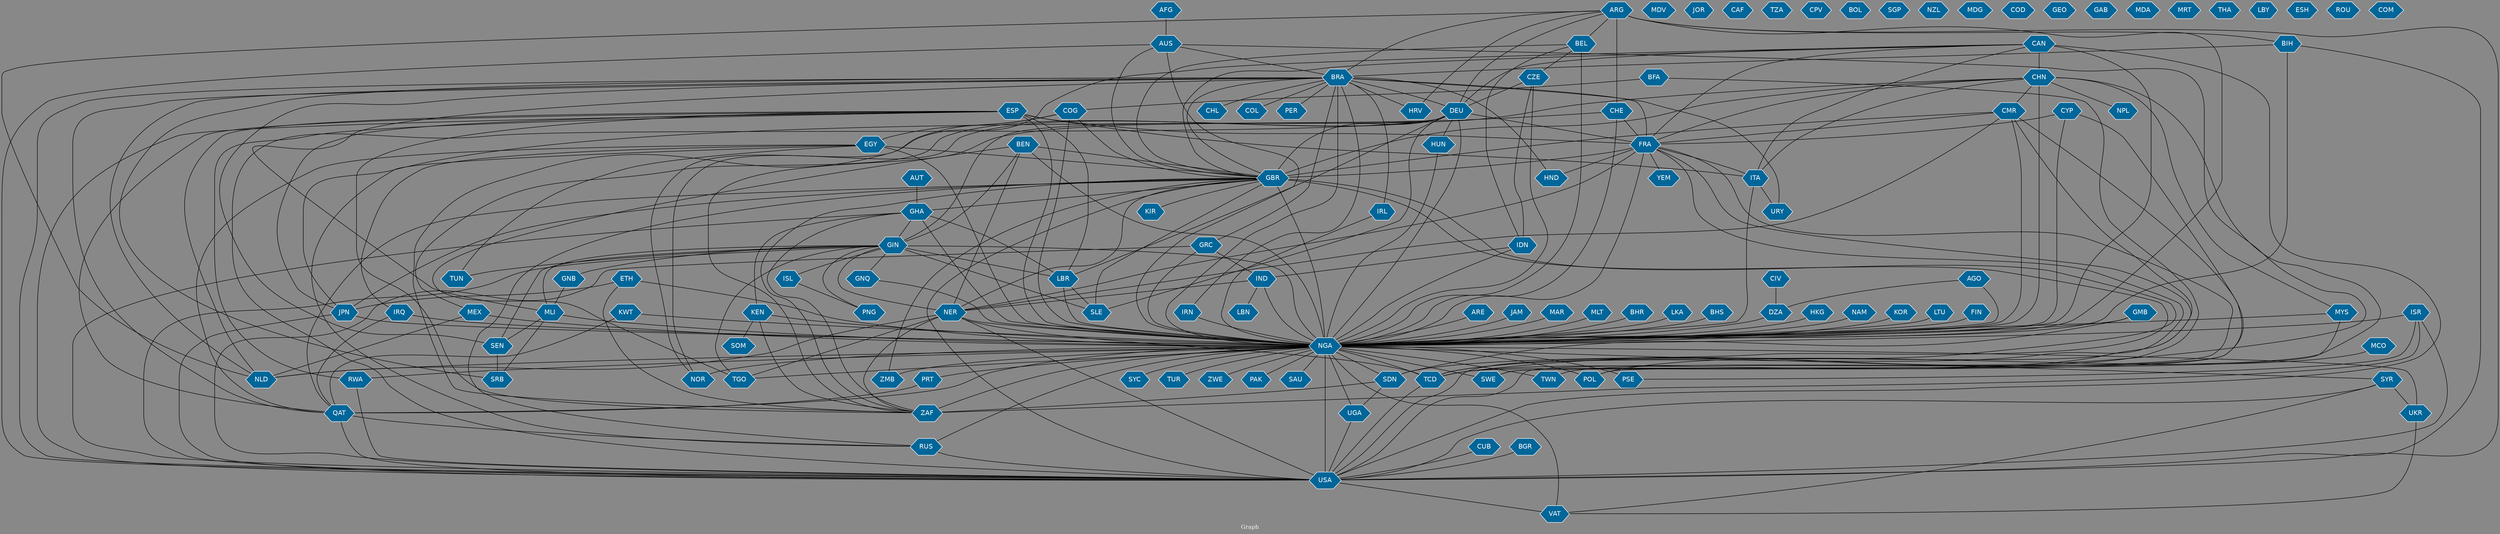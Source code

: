 // Countries together in item graph
graph {
	graph [bgcolor="#888888" fontcolor=white fontsize=12 label="Graph" outputorder=edgesfirst overlap=prism]
	node [color=white fillcolor="#006699" fontcolor=white fontname=Helvetica shape=hexagon style=filled]
	edge [arrowhead=open color=black fontcolor=white fontname=Courier fontsize=12]
		NGA [label=NGA]
		BRA [label=BRA]
		USA [label=USA]
		CMR [label=CMR]
		DEU [label=DEU]
		GBR [label=GBR]
		ARE [label=ARE]
		FRA [label=FRA]
		JAM [label=JAM]
		EGY [label=EGY]
		ETH [label=ETH]
		AUS [label=AUS]
		BEN [label=BEN]
		TUR [label=TUR]
		ARG [label=ARG]
		MDV [label=MDV]
		LBR [label=LBR]
		NER [label=NER]
		COG [label=COG]
		JOR [label=JOR]
		CHN [label=CHN]
		ITA [label=ITA]
		CHE [label=CHE]
		CAN [label=CAN]
		IRN [label=IRN]
		ESP [label=ESP]
		KEN [label=KEN]
		JPN [label=JPN]
		PSE [label=PSE]
		URY [label=URY]
		SLE [label=SLE]
		ZAF [label=ZAF]
		BIH [label=BIH]
		GHA [label=GHA]
		NLD [label=NLD]
		MEX [label=MEX]
		TCD [label=TCD]
		MAR [label=MAR]
		IDN [label=IDN]
		CAF [label=CAF]
		IND [label=IND]
		PAK [label=PAK]
		TWN [label=TWN]
		UKR [label=UKR]
		MLT [label=MLT]
		BHR [label=BHR]
		TZA [label=TZA]
		RUS [label=RUS]
		LBN [label=LBN]
		QAT [label=QAT]
		BEL [label=BEL]
		TGO [label=TGO]
		CUB [label=CUB]
		MCO [label=MCO]
		GIN [label=GIN]
		PNG [label=PNG]
		ISL [label=ISL]
		ISR [label=ISR]
		LKA [label=LKA]
		GNQ [label=GNQ]
		PRT [label=PRT]
		SDN [label=SDN]
		SAU [label=SAU]
		UGA [label=UGA]
		CPV [label=CPV]
		HRV [label=HRV]
		KWT [label=KWT]
		MYS [label=MYS]
		BHS [label=BHS]
		POL [label=POL]
		CIV [label=CIV]
		BFA [label=BFA]
		SEN [label=SEN]
		BOL [label=BOL]
		CYP [label=CYP]
		SWE [label=SWE]
		SGP [label=SGP]
		NPL [label=NPL]
		GRC [label=GRC]
		SOM [label=SOM]
		AUT [label=AUT]
		SRB [label=SRB]
		MLI [label=MLI]
		NZL [label=NZL]
		MDG [label=MDG]
		CZE [label=CZE]
		DZA [label=DZA]
		GMB [label=GMB]
		IRL [label=IRL]
		CHL [label=CHL]
		AGO [label=AGO]
		VAT [label=VAT]
		RWA [label=RWA]
		ZMB [label=ZMB]
		SYC [label=SYC]
		HND [label=HND]
		NOR [label=NOR]
		COD [label=COD]
		SYR [label=SYR]
		GEO [label=GEO]
		GAB [label=GAB]
		TUN [label=TUN]
		GNB [label=GNB]
		YEM [label=YEM]
		ZWE [label=ZWE]
		MDA [label=MDA]
		KIR [label=KIR]
		HKG [label=HKG]
		NAM [label=NAM]
		HUN [label=HUN]
		MRT [label=MRT]
		THA [label=THA]
		COL [label=COL]
		LBY [label=LBY]
		PER [label=PER]
		IRQ [label=IRQ]
		KOR [label=KOR]
		LTU [label=LTU]
		ESH [label=ESH]
		AFG [label=AFG]
		ROU [label=ROU]
		COM [label=COM]
		BGR [label=BGR]
		FIN [label=FIN]
			CMR -- NER [weight=2]
			DEU -- GIN [weight=1]
			NGA -- UKR [weight=6]
			USA -- VAT [weight=2]
			BRA -- HRV [weight=2]
			KEN -- SOM [weight=1]
			CHN -- NPL [weight=1]
			GBR -- KIR [weight=1]
			ARE -- NGA [weight=1]
			CAN -- USA [weight=1]
			DEU -- FRA [weight=3]
			ARG -- USA [weight=1]
			AUS -- TCD [weight=1]
			CMR -- TCD [weight=3]
			GHA -- GIN [weight=1]
			CHN -- CMR [weight=3]
			GMB -- SDN [weight=1]
			CAN -- NOR [weight=1]
			CAN -- GBR [weight=1]
			MLI -- SEN [weight=1]
			ESP -- RWA [weight=1]
			GBR -- GHA [weight=1]
			MYS -- NGA [weight=3]
			MLT -- NGA [weight=1]
			JAM -- NGA [weight=1]
			EGY -- TUN [weight=1]
			CUB -- USA [weight=1]
			GHA -- NGA [weight=14]
			NGA -- RWA [weight=1]
			DEU -- GBR [weight=1]
			BRA -- USA [weight=2]
			NGA -- NOR [weight=3]
			CMR -- USA [weight=1]
			IRQ -- QAT [weight=1]
			CIV -- DZA [weight=1]
			GIN -- NGA [weight=6]
			MEX -- NLD [weight=1]
			CHN -- ZAF [weight=1]
			BIH -- BRA [weight=2]
			BHS -- NGA [weight=4]
			NGA -- SYC [weight=1]
			LTU -- NGA [weight=1]
			FRA -- HND [weight=2]
			ARG -- DEU [weight=1]
			ESP -- ZAF [weight=1]
			FRA -- YEM [weight=1]
			GIN -- ISL [weight=1]
			GIN -- TGO [weight=1]
			ETH -- JPN [weight=1]
			MLI -- NGA [weight=3]
			GIN -- SEN [weight=1]
			COG -- NGA [weight=5]
			GBR -- JPN [weight=1]
			CZE -- DEU [weight=1]
			FRA -- GBR [weight=2]
			ISR -- NGA [weight=7]
			ARG -- BIH [weight=1]
			ITA -- NGA [weight=5]
			AUS -- NGA [weight=1]
			DEU -- MEX [weight=1]
			NGA -- SAU [weight=2]
			BRA -- GRC [weight=1]
			NGA -- USA [weight=163]
			JPN -- USA [weight=1]
			BEL -- CZE [weight=1]
			CMR -- GBR [weight=1]
			EGY -- QAT [weight=1]
			BRA -- MLI [weight=1]
			KEN -- NGA [weight=6]
			AUS -- USA [weight=1]
			QAT -- USA [weight=2]
			BRA -- HND [weight=1]
			NGA -- QAT [weight=2]
			GHA -- USA [weight=2]
			CHN -- GBR [weight=1]
			LKA -- NGA [weight=1]
			GIN -- TUN [weight=1]
			NGA -- TGO [weight=2]
			QAT -- RUS [weight=2]
			COG -- EGY [weight=2]
			FRA -- NER [weight=1]
			IND -- NER [weight=1]
			BRA -- GBR [weight=1]
			NGA -- TWN [weight=2]
			UGA -- USA [weight=1]
			GIN -- USA [weight=1]
			ETH -- NGA [weight=3]
			CAN -- DEU [weight=2]
			CHN -- TWN [weight=1]
			ARG -- NLD [weight=1]
			NGA -- NLD [weight=4]
			GMB -- NGA [weight=1]
			IDN -- IND [weight=1]
			MAR -- NGA [weight=5]
			CAN -- CHN [weight=2]
			CAN -- ITA [weight=3]
			GBR -- SLE [weight=1]
			BRA -- SRB [weight=1]
			NGA -- TUR [weight=3]
			BRA -- CHL [weight=3]
			KWT -- QAT [weight=1]
			GBR -- ZAF [weight=1]
			GBR -- QAT [weight=1]
			EGY -- GBR [weight=2]
			GIN -- SLE [weight=3]
			MLI -- SRB [weight=1]
			MCO -- POL [weight=1]
			ESP -- NLD [weight=2]
			GBR -- ZMB [weight=1]
			BRA -- SEN [weight=1]
			BEN -- GBR [weight=1]
			ISR -- USA [weight=1]
			BFA -- TCD [weight=1]
			GNQ -- NGA [weight=1]
			FIN -- NGA [weight=1]
			DEU -- USA [weight=2]
			IND -- LBN [weight=1]
			AUS -- BRA [weight=1]
			IDN -- NGA [weight=14]
			BRA -- NLD [weight=2]
			ESP -- FRA [weight=2]
			BRA -- IRL [weight=1]
			ISR -- ZAF [weight=2]
			GBR -- NER [weight=1]
			HUN -- NGA [weight=1]
			CZE -- NGA [weight=1]
			BEL -- GBR [weight=1]
			RWA -- USA [weight=1]
			ESP -- NGA [weight=3]
			GRC -- NGA [weight=1]
			IRL -- NGA [weight=1]
			DEU -- NOR [weight=1]
			CMR -- NGA [weight=12]
			CYP -- NGA [weight=2]
			GBR -- SDN [weight=2]
			ISL -- PNG [weight=1]
			FRA -- USA [weight=2]
			GIN -- PNG [weight=1]
			BRA -- IRN [weight=1]
			ISR -- PSE [weight=1]
			GHA -- KEN [weight=1]
			IND -- NGA [weight=14]
			NGA -- ZWE [weight=1]
			FRA -- ITA [weight=1]
			SEN -- SRB [weight=1]
			CMR -- FRA [weight=1]
			IRN -- NGA [weight=5]
			BRA -- NGA [weight=12]
			BHR -- NGA [weight=3]
			SYR -- USA [weight=1]
			ARG -- BEL [weight=1]
			MYS -- POL [weight=1]
			GRC -- IND [weight=1]
			ESP -- LBR [weight=3]
			BRA -- QAT [weight=1]
			CHN -- FRA [weight=1]
			DZA -- NGA [weight=2]
			BEN -- GIN [weight=1]
			MEX -- NGA [weight=2]
			KEN -- ZAF [weight=2]
			CHN -- ITA [weight=2]
			CHE -- JPN [weight=1]
			IRQ -- NGA [weight=1]
			AFG -- AUS [weight=1]
			TCD -- USA [weight=2]
			NER -- USA [weight=1]
			NGA -- ZAF [weight=26]
			NGA -- SYR [weight=1]
			GBR -- TCD [weight=2]
			GIN -- GNB [weight=1]
			BEN -- NER [weight=1]
			NGA -- UGA [weight=1]
			BEN -- NGA [weight=3]
			CHN -- MYS [weight=1]
			CAN -- FRA [weight=1]
			SYR -- VAT [weight=1]
			ETH -- ZAF [weight=1]
			BFA -- COG [weight=1]
			AGO -- NGA [weight=2]
			FRA -- SWE [weight=1]
			SYR -- UKR [weight=1]
			GRC -- USA [weight=1]
			GBR -- RUS [weight=1]
			GHA -- LBR [weight=1]
			BEL -- NGA [weight=4]
			NGA -- VAT [weight=3]
			EGY -- IRQ [weight=1]
			CHN -- NGA [weight=19]
			DEU -- SLE [weight=1]
			ESP -- USA [weight=2]
			DEU -- NGA [weight=11]
			SDN -- ZAF [weight=1]
			NGA -- PSE [weight=4]
			NGA -- TCD [weight=14]
			GBR -- USA [weight=13]
			SDN -- UGA [weight=1]
			GIN -- LBR [weight=4]
			BIH -- NGA [weight=3]
			LBR -- NGA [weight=5]
			GNB -- MLI [weight=1]
			ARG -- CHE [weight=4]
			CYP -- SWE [weight=1]
			ESP -- ITA [weight=1]
			ESP -- QAT [weight=1]
			BRA -- FRA [weight=1]
			NGA -- POL [weight=2]
			GHA -- ZAF [weight=1]
			PRT -- QAT [weight=1]
			ARG -- NGA [weight=3]
			EGY -- RUS [weight=1]
			EGY -- NGA [weight=12]
			GIN -- GNQ [weight=5]
			HKG -- NGA [weight=1]
			NER -- NGA [weight=15]
			COG -- GBR [weight=1]
			CYP -- FRA [weight=1]
			ARG -- HRV [weight=1]
			BRA -- PER [weight=1]
			NGA -- PRT [weight=1]
			BRA -- COL [weight=1]
			NER -- ZAF [weight=1]
			JPN -- NGA [weight=8]
			NGA -- SDN [weight=7]
			CAN -- NGA [weight=7]
			KOR -- NGA [weight=2]
			FRA -- TCD [weight=1]
			BEN -- TGO [weight=1]
			AGO -- DZA [weight=1]
			GIN -- MLI [weight=1]
			AUT -- GHA [weight=1]
			DEU -- LBR [weight=1]
			CZE -- IDN [weight=1]
			RUS -- USA [weight=5]
			ARG -- BRA [weight=1]
			NER -- NLD [weight=4]
			NGA -- RUS [weight=4]
			BEL -- IDN [weight=1]
			KWT -- NGA [weight=1]
			NAM -- NGA [weight=2]
			GBR -- NGA [weight=57]
			FRA -- NGA [weight=11]
			NGA -- ZMB [weight=1]
			LBR -- SLE [weight=4]
			CHE -- NGA [weight=6]
			NER -- TGO [weight=1]
			CHE -- FRA [weight=1]
			BIH -- USA [weight=1]
			ESP -- JPN [weight=1]
			BRA -- URY [weight=1]
			AUS -- GBR [weight=1]
			UKR -- VAT [weight=1]
			GIN -- NER [weight=2]
			ITA -- URY [weight=1]
			NGA -- PAK [weight=9]
			BGR -- USA [weight=1]
			NER -- TCD [weight=11]
			DEU -- HUN [weight=2]
			NGA -- SWE [weight=1]
			BRA -- DEU [weight=2]
			COG -- ZAF [weight=1]
}